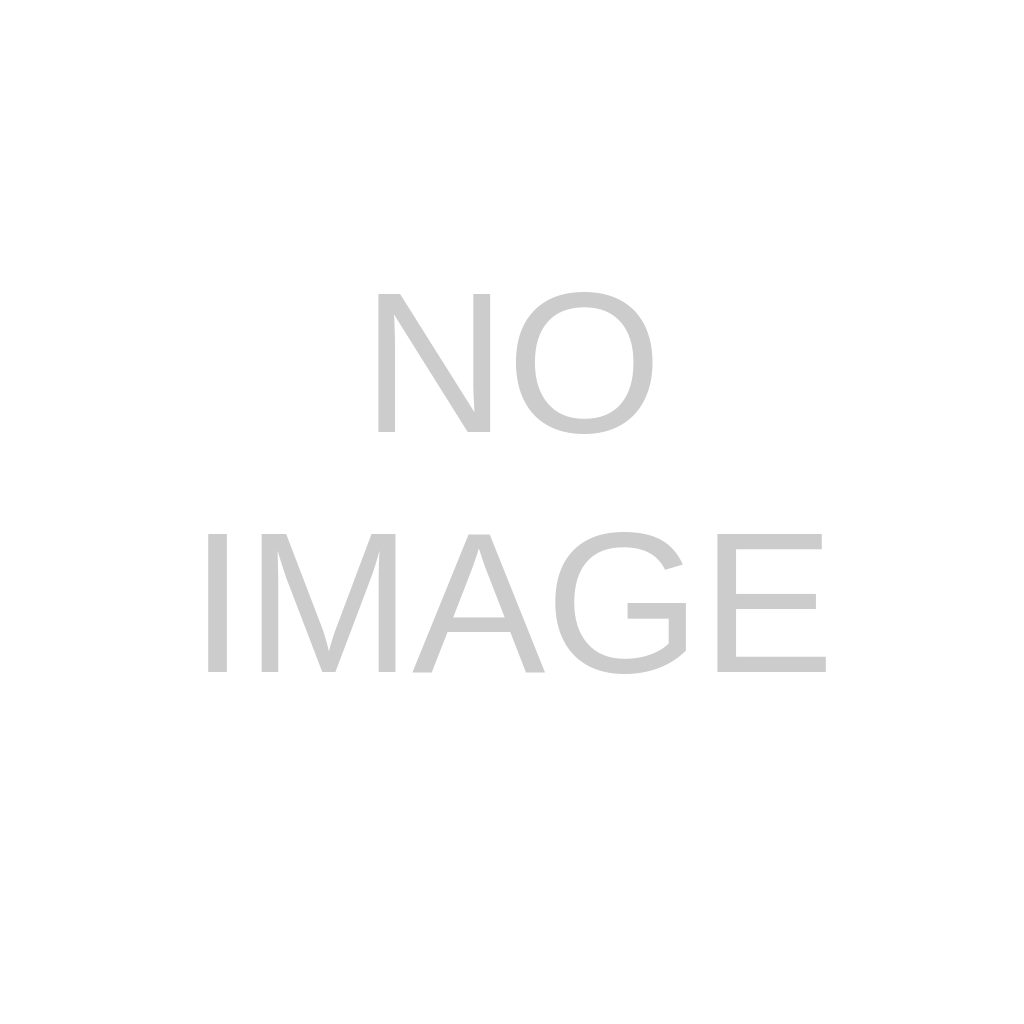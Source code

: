<mxfile version="14.2.7" type="device"><diagram id="KawAjZUcpo2BTKAM_XaD" name="Page-1"><mxGraphModel dx="757" dy="596" grid="1" gridSize="10" guides="1" tooltips="1" connect="1" arrows="1" fold="1" page="1" pageScale="1" pageWidth="900" pageHeight="1600" math="0" shadow="0"><root><mxCell id="0"/><mxCell id="1" parent="0"/><mxCell id="-DwX50BQq1GnQARtBtNv-1" value="" style="whiteSpace=wrap;html=1;aspect=fixed;strokeColor=none;fillColor=none;" vertex="1" parent="1"><mxGeometry x="350" y="300" width="511" height="511" as="geometry"/></mxCell><mxCell id="-DwX50BQq1GnQARtBtNv-2" value="&lt;font style=&quot;font-size: 100px&quot; color=&quot;#cccccc&quot;&gt;NO&lt;br&gt;IMAGE&lt;/font&gt;" style="text;html=1;strokeColor=none;fillColor=none;align=center;verticalAlign=middle;whiteSpace=wrap;rounded=0;" vertex="1" parent="1"><mxGeometry x="586" y="530" width="40" height="20" as="geometry"/></mxCell></root></mxGraphModel></diagram></mxfile>
